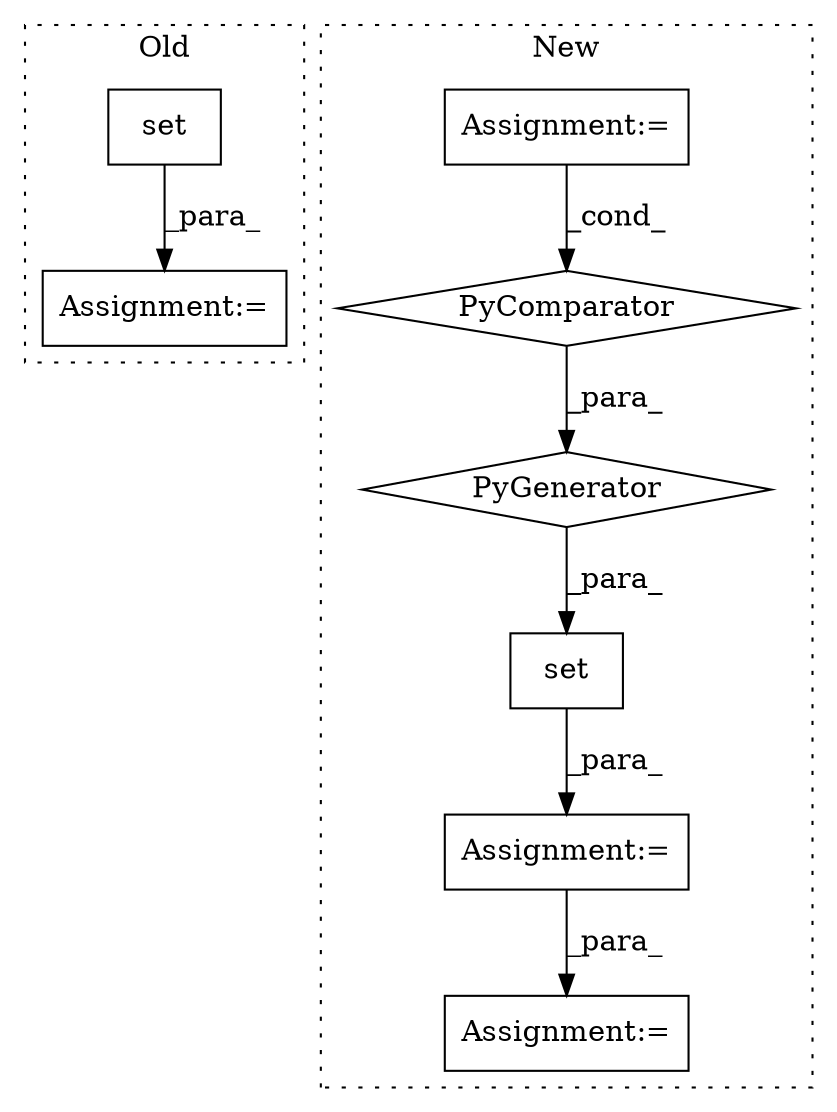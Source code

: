 digraph G {
subgraph cluster0 {
1 [label="set" a="32" s="6864,6889" l="4,1" shape="box"];
5 [label="Assignment:=" a="7" s="6831" l="1" shape="box"];
label = "Old";
style="dotted";
}
subgraph cluster1 {
2 [label="PyGenerator" a="107" s="7092" l="131" shape="diamond"];
3 [label="PyComparator" a="113" s="7194" l="23" shape="diamond"];
4 [label="Assignment:=" a="7" s="7194" l="23" shape="box"];
6 [label="Assignment:=" a="7" s="7078" l="1" shape="box"];
7 [label="set" a="32" s="7079,7223" l="13,-3" shape="box"];
8 [label="Assignment:=" a="7" s="7241" l="1" shape="box"];
label = "New";
style="dotted";
}
1 -> 5 [label="_para_"];
2 -> 7 [label="_para_"];
3 -> 2 [label="_para_"];
4 -> 3 [label="_cond_"];
6 -> 8 [label="_para_"];
7 -> 6 [label="_para_"];
}